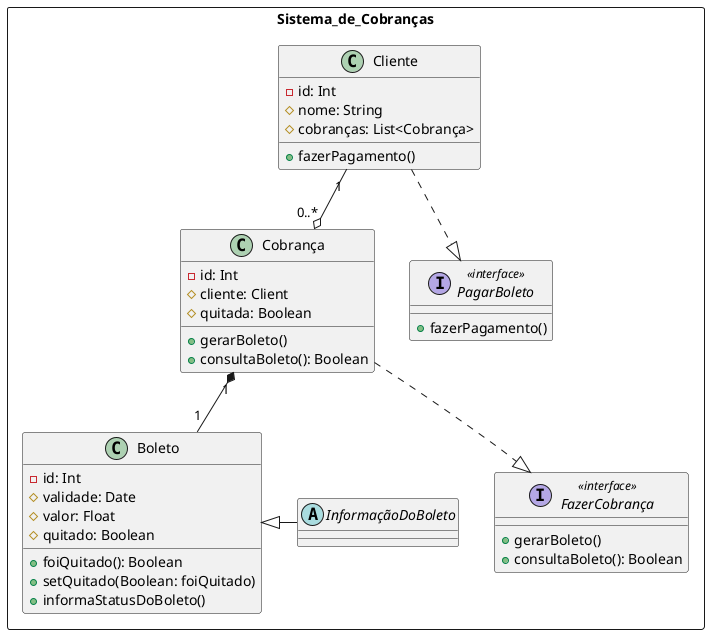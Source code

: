 @startuml sisDeCobrança
  package Sistema_de_Cobranças <<rectangle>> {

    class Cliente {
      - id: Int
      # nome: String
      # cobranças: List<Cobrança>
      + fazerPagamento()
    }

    class Cobrança {
      - id: Int
      # cliente: Client
      # quitada: Boolean
      + gerarBoleto()
      + consultaBoleto(): Boolean
    }

    class Boleto {
      - id: Int
      # validade: Date
      # valor: Float
      # quitado: Boolean
      + foiQuitado(): Boolean
      + setQuitado(Boolean: foiQuitado)
      + informaStatusDoBoleto()
    }

    Cliente "1" --o "0..*" Cobrança
    Cobrança "1" *-- "1" Boleto

    interface PagarBoleto <<interface>> {
      + fazerPagamento()
    }

    abstract class InformaçãoDoBoleto  {

    }

    Boleto <|- InformaçãoDoBoleto

    Cliente ..|> PagarBoleto

    interface FazerCobrança <<interface>> {
      + gerarBoleto()
      + consultaBoleto(): Boolean
    }

    Cobrança ..|> FazerCobrança
  }
@enduml
